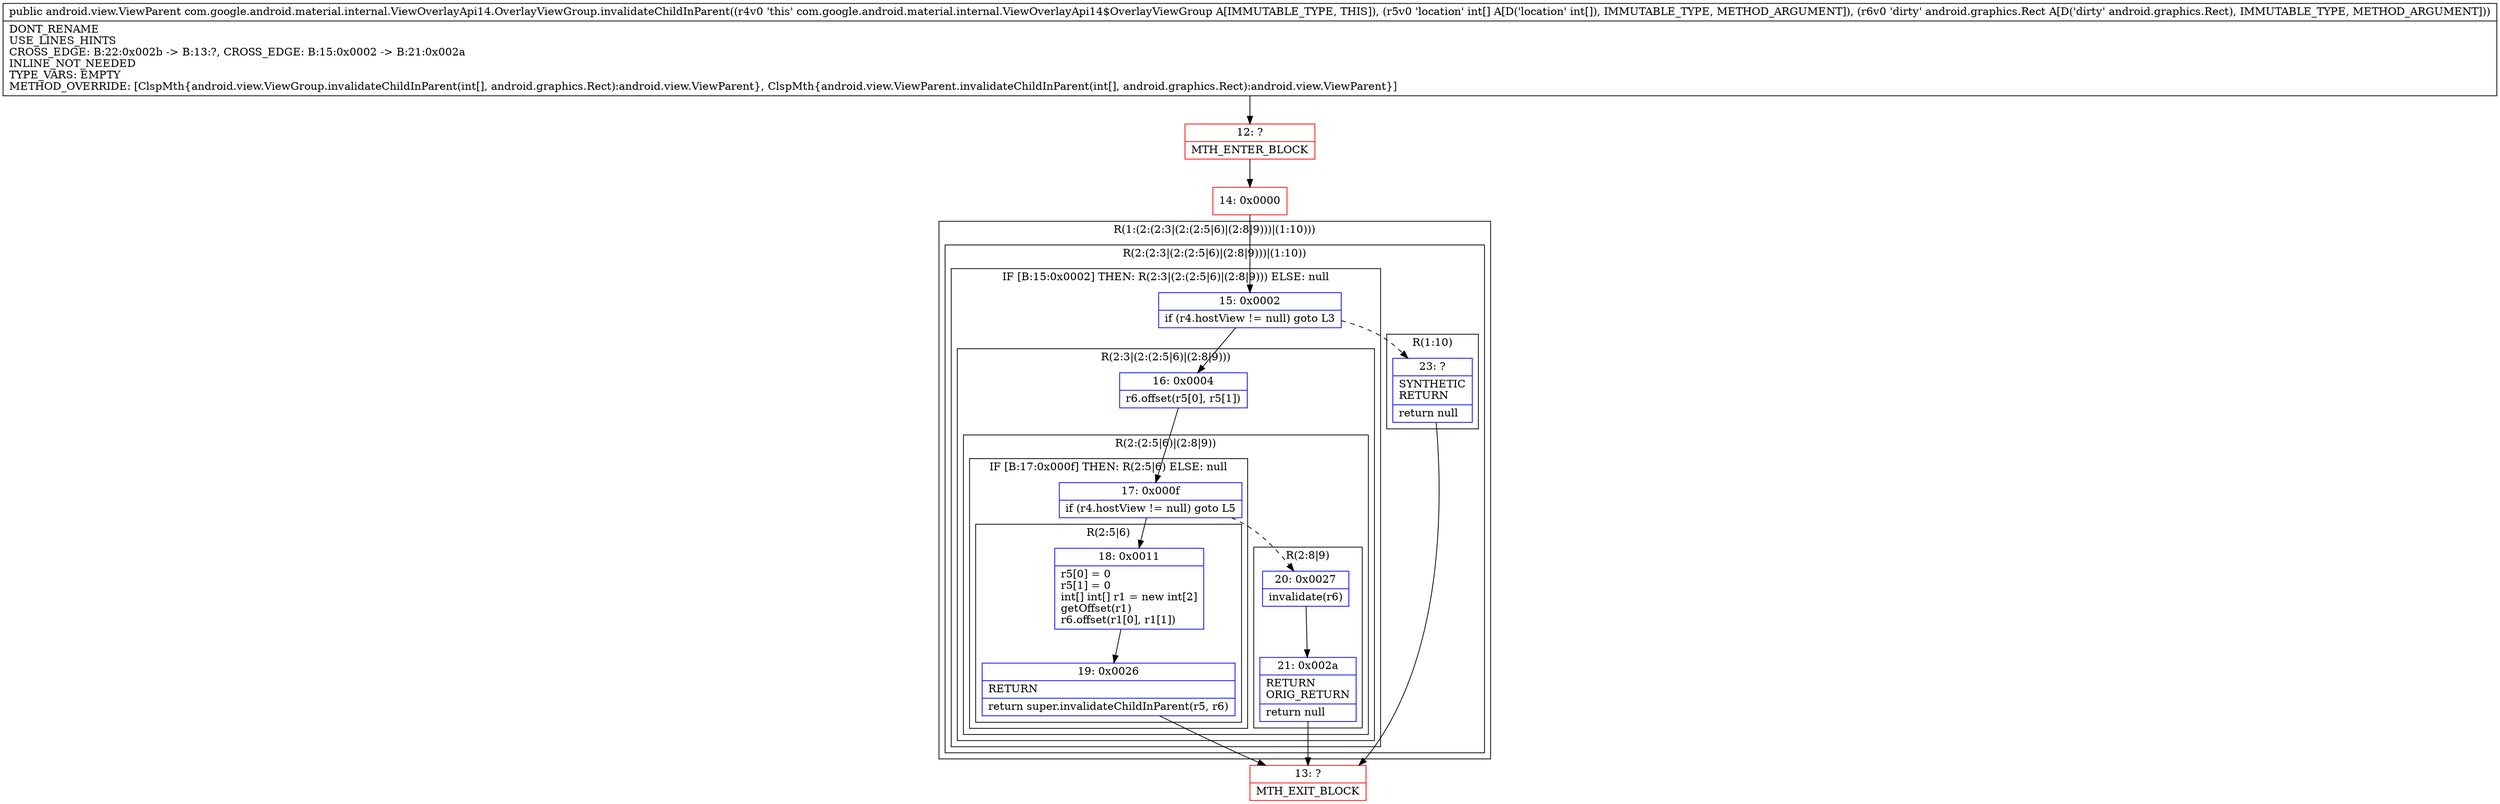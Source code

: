 digraph "CFG forcom.google.android.material.internal.ViewOverlayApi14.OverlayViewGroup.invalidateChildInParent([ILandroid\/graphics\/Rect;)Landroid\/view\/ViewParent;" {
subgraph cluster_Region_776562872 {
label = "R(1:(2:(2:3|(2:(2:5|6)|(2:8|9)))|(1:10)))";
node [shape=record,color=blue];
subgraph cluster_Region_1465753988 {
label = "R(2:(2:3|(2:(2:5|6)|(2:8|9)))|(1:10))";
node [shape=record,color=blue];
subgraph cluster_IfRegion_890569026 {
label = "IF [B:15:0x0002] THEN: R(2:3|(2:(2:5|6)|(2:8|9))) ELSE: null";
node [shape=record,color=blue];
Node_15 [shape=record,label="{15\:\ 0x0002|if (r4.hostView != null) goto L3\l}"];
subgraph cluster_Region_1161424374 {
label = "R(2:3|(2:(2:5|6)|(2:8|9)))";
node [shape=record,color=blue];
Node_16 [shape=record,label="{16\:\ 0x0004|r6.offset(r5[0], r5[1])\l}"];
subgraph cluster_Region_550519105 {
label = "R(2:(2:5|6)|(2:8|9))";
node [shape=record,color=blue];
subgraph cluster_IfRegion_440108382 {
label = "IF [B:17:0x000f] THEN: R(2:5|6) ELSE: null";
node [shape=record,color=blue];
Node_17 [shape=record,label="{17\:\ 0x000f|if (r4.hostView != null) goto L5\l}"];
subgraph cluster_Region_1159148688 {
label = "R(2:5|6)";
node [shape=record,color=blue];
Node_18 [shape=record,label="{18\:\ 0x0011|r5[0] = 0\lr5[1] = 0\lint[] int[] r1 = new int[2]\lgetOffset(r1)\lr6.offset(r1[0], r1[1])\l}"];
Node_19 [shape=record,label="{19\:\ 0x0026|RETURN\l|return super.invalidateChildInParent(r5, r6)\l}"];
}
}
subgraph cluster_Region_129599562 {
label = "R(2:8|9)";
node [shape=record,color=blue];
Node_20 [shape=record,label="{20\:\ 0x0027|invalidate(r6)\l}"];
Node_21 [shape=record,label="{21\:\ 0x002a|RETURN\lORIG_RETURN\l|return null\l}"];
}
}
}
}
subgraph cluster_Region_224760598 {
label = "R(1:10)";
node [shape=record,color=blue];
Node_23 [shape=record,label="{23\:\ ?|SYNTHETIC\lRETURN\l|return null\l}"];
}
}
}
Node_12 [shape=record,color=red,label="{12\:\ ?|MTH_ENTER_BLOCK\l}"];
Node_14 [shape=record,color=red,label="{14\:\ 0x0000}"];
Node_13 [shape=record,color=red,label="{13\:\ ?|MTH_EXIT_BLOCK\l}"];
MethodNode[shape=record,label="{public android.view.ViewParent com.google.android.material.internal.ViewOverlayApi14.OverlayViewGroup.invalidateChildInParent((r4v0 'this' com.google.android.material.internal.ViewOverlayApi14$OverlayViewGroup A[IMMUTABLE_TYPE, THIS]), (r5v0 'location' int[] A[D('location' int[]), IMMUTABLE_TYPE, METHOD_ARGUMENT]), (r6v0 'dirty' android.graphics.Rect A[D('dirty' android.graphics.Rect), IMMUTABLE_TYPE, METHOD_ARGUMENT]))  | DONT_RENAME\lUSE_LINES_HINTS\lCROSS_EDGE: B:22:0x002b \-\> B:13:?, CROSS_EDGE: B:15:0x0002 \-\> B:21:0x002a\lINLINE_NOT_NEEDED\lTYPE_VARS: EMPTY\lMETHOD_OVERRIDE: [ClspMth\{android.view.ViewGroup.invalidateChildInParent(int[], android.graphics.Rect):android.view.ViewParent\}, ClspMth\{android.view.ViewParent.invalidateChildInParent(int[], android.graphics.Rect):android.view.ViewParent\}]\l}"];
MethodNode -> Node_12;Node_15 -> Node_16;
Node_15 -> Node_23[style=dashed];
Node_16 -> Node_17;
Node_17 -> Node_18;
Node_17 -> Node_20[style=dashed];
Node_18 -> Node_19;
Node_19 -> Node_13;
Node_20 -> Node_21;
Node_21 -> Node_13;
Node_23 -> Node_13;
Node_12 -> Node_14;
Node_14 -> Node_15;
}


